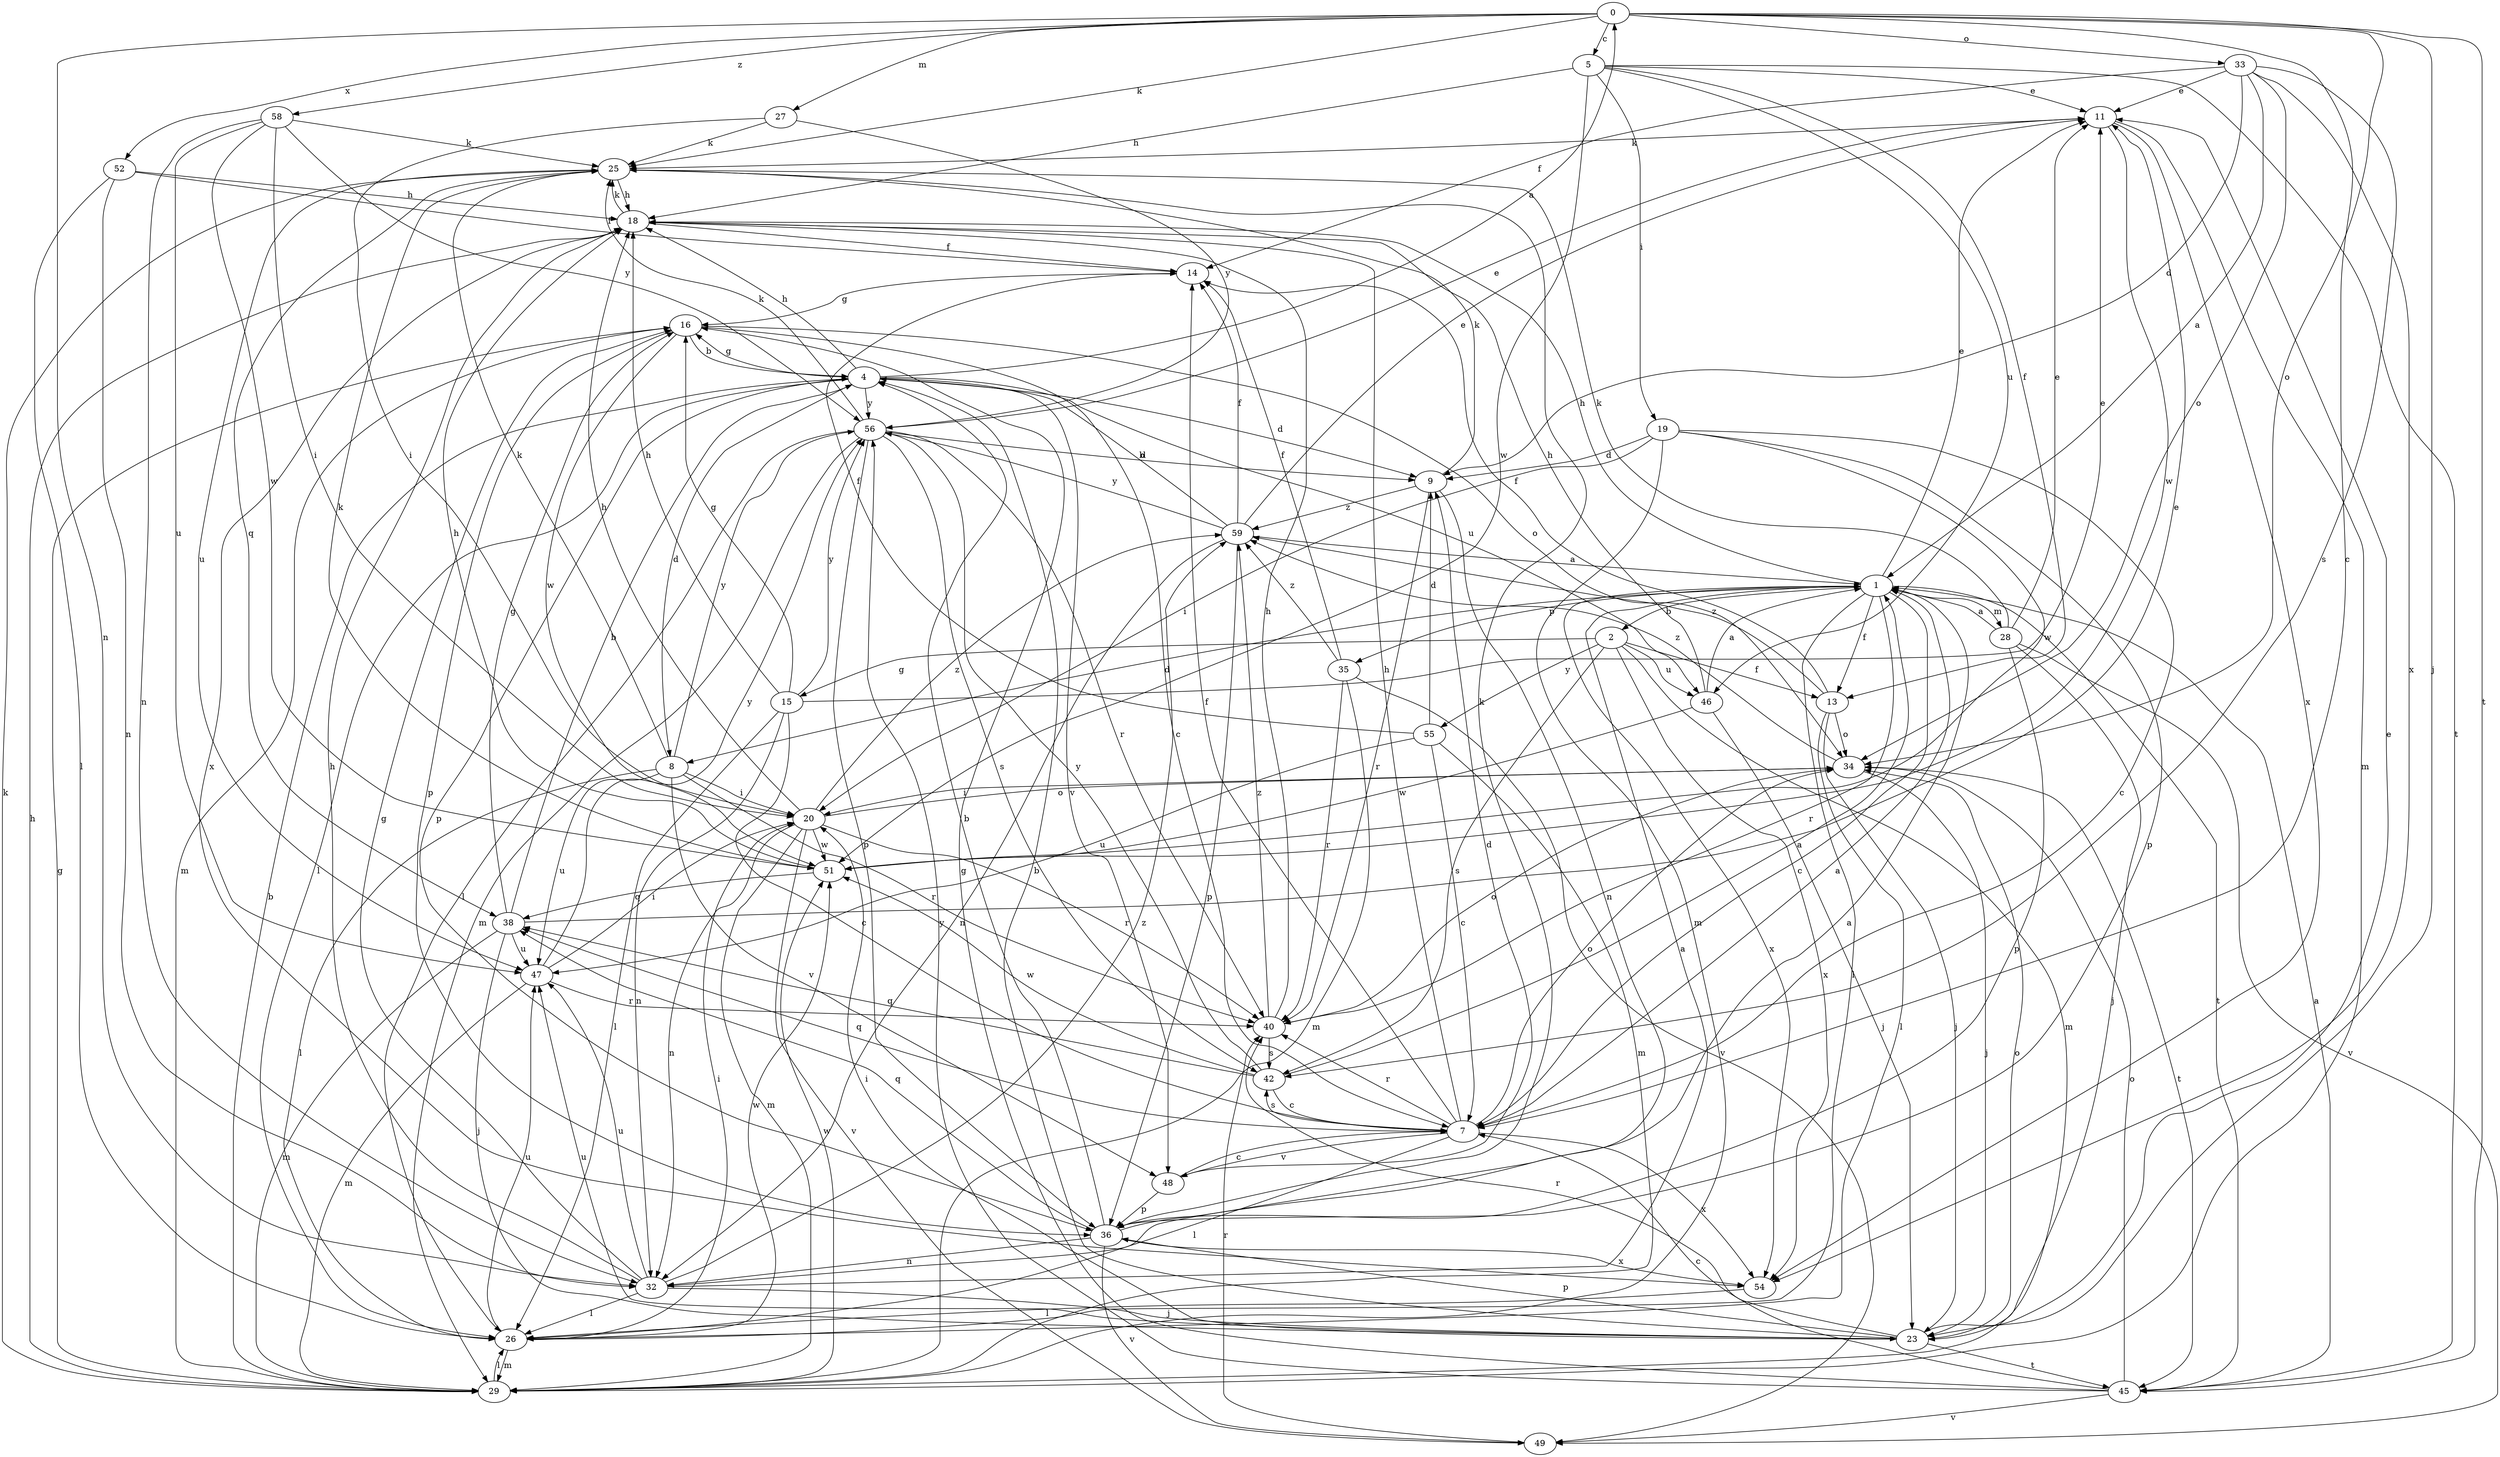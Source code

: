 strict digraph  {
0;
1;
2;
4;
5;
7;
8;
9;
11;
13;
14;
15;
16;
18;
19;
20;
23;
25;
26;
27;
28;
29;
32;
33;
34;
35;
36;
38;
40;
42;
45;
46;
47;
48;
49;
51;
52;
54;
55;
56;
58;
59;
0 -> 5  [label=c];
0 -> 7  [label=c];
0 -> 23  [label=j];
0 -> 25  [label=k];
0 -> 27  [label=m];
0 -> 32  [label=n];
0 -> 33  [label=o];
0 -> 34  [label=o];
0 -> 45  [label=t];
0 -> 52  [label=x];
0 -> 58  [label=z];
1 -> 2  [label=b];
1 -> 7  [label=c];
1 -> 8  [label=d];
1 -> 11  [label=e];
1 -> 13  [label=f];
1 -> 18  [label=h];
1 -> 26  [label=l];
1 -> 28  [label=m];
1 -> 35  [label=p];
1 -> 40  [label=r];
1 -> 45  [label=t];
1 -> 54  [label=x];
2 -> 13  [label=f];
2 -> 15  [label=g];
2 -> 29  [label=m];
2 -> 42  [label=s];
2 -> 46  [label=u];
2 -> 54  [label=x];
2 -> 55  [label=y];
4 -> 0  [label=a];
4 -> 8  [label=d];
4 -> 9  [label=d];
4 -> 16  [label=g];
4 -> 18  [label=h];
4 -> 26  [label=l];
4 -> 36  [label=p];
4 -> 46  [label=u];
4 -> 48  [label=v];
4 -> 56  [label=y];
5 -> 11  [label=e];
5 -> 13  [label=f];
5 -> 18  [label=h];
5 -> 19  [label=i];
5 -> 45  [label=t];
5 -> 46  [label=u];
5 -> 51  [label=w];
7 -> 1  [label=a];
7 -> 14  [label=f];
7 -> 18  [label=h];
7 -> 26  [label=l];
7 -> 34  [label=o];
7 -> 38  [label=q];
7 -> 40  [label=r];
7 -> 42  [label=s];
7 -> 48  [label=v];
7 -> 54  [label=x];
8 -> 20  [label=i];
8 -> 25  [label=k];
8 -> 26  [label=l];
8 -> 40  [label=r];
8 -> 47  [label=u];
8 -> 48  [label=v];
8 -> 56  [label=y];
9 -> 25  [label=k];
9 -> 32  [label=n];
9 -> 40  [label=r];
9 -> 59  [label=z];
11 -> 25  [label=k];
11 -> 29  [label=m];
11 -> 51  [label=w];
11 -> 54  [label=x];
13 -> 14  [label=f];
13 -> 23  [label=j];
13 -> 26  [label=l];
13 -> 34  [label=o];
13 -> 59  [label=z];
14 -> 16  [label=g];
15 -> 7  [label=c];
15 -> 11  [label=e];
15 -> 16  [label=g];
15 -> 18  [label=h];
15 -> 26  [label=l];
15 -> 32  [label=n];
15 -> 56  [label=y];
16 -> 4  [label=b];
16 -> 7  [label=c];
16 -> 29  [label=m];
16 -> 34  [label=o];
16 -> 36  [label=p];
16 -> 51  [label=w];
18 -> 14  [label=f];
18 -> 25  [label=k];
18 -> 54  [label=x];
19 -> 7  [label=c];
19 -> 9  [label=d];
19 -> 20  [label=i];
19 -> 29  [label=m];
19 -> 36  [label=p];
19 -> 51  [label=w];
20 -> 18  [label=h];
20 -> 29  [label=m];
20 -> 32  [label=n];
20 -> 34  [label=o];
20 -> 40  [label=r];
20 -> 49  [label=v];
20 -> 51  [label=w];
20 -> 59  [label=z];
23 -> 4  [label=b];
23 -> 11  [label=e];
23 -> 20  [label=i];
23 -> 34  [label=o];
23 -> 36  [label=p];
23 -> 40  [label=r];
23 -> 45  [label=t];
23 -> 47  [label=u];
25 -> 18  [label=h];
25 -> 38  [label=q];
25 -> 47  [label=u];
26 -> 20  [label=i];
26 -> 29  [label=m];
26 -> 47  [label=u];
26 -> 51  [label=w];
27 -> 20  [label=i];
27 -> 25  [label=k];
27 -> 56  [label=y];
28 -> 1  [label=a];
28 -> 11  [label=e];
28 -> 23  [label=j];
28 -> 25  [label=k];
28 -> 36  [label=p];
28 -> 49  [label=v];
29 -> 4  [label=b];
29 -> 16  [label=g];
29 -> 18  [label=h];
29 -> 25  [label=k];
29 -> 26  [label=l];
29 -> 51  [label=w];
32 -> 1  [label=a];
32 -> 16  [label=g];
32 -> 18  [label=h];
32 -> 23  [label=j];
32 -> 26  [label=l];
32 -> 47  [label=u];
32 -> 59  [label=z];
33 -> 1  [label=a];
33 -> 9  [label=d];
33 -> 11  [label=e];
33 -> 14  [label=f];
33 -> 34  [label=o];
33 -> 42  [label=s];
33 -> 54  [label=x];
34 -> 20  [label=i];
34 -> 23  [label=j];
34 -> 45  [label=t];
34 -> 59  [label=z];
35 -> 14  [label=f];
35 -> 29  [label=m];
35 -> 40  [label=r];
35 -> 49  [label=v];
35 -> 59  [label=z];
36 -> 1  [label=a];
36 -> 4  [label=b];
36 -> 25  [label=k];
36 -> 32  [label=n];
36 -> 38  [label=q];
36 -> 49  [label=v];
36 -> 54  [label=x];
38 -> 4  [label=b];
38 -> 11  [label=e];
38 -> 16  [label=g];
38 -> 23  [label=j];
38 -> 29  [label=m];
38 -> 47  [label=u];
40 -> 18  [label=h];
40 -> 34  [label=o];
40 -> 42  [label=s];
40 -> 59  [label=z];
42 -> 1  [label=a];
42 -> 7  [label=c];
42 -> 38  [label=q];
42 -> 51  [label=w];
42 -> 56  [label=y];
45 -> 1  [label=a];
45 -> 7  [label=c];
45 -> 16  [label=g];
45 -> 34  [label=o];
45 -> 49  [label=v];
45 -> 56  [label=y];
46 -> 1  [label=a];
46 -> 18  [label=h];
46 -> 23  [label=j];
46 -> 51  [label=w];
47 -> 20  [label=i];
47 -> 29  [label=m];
47 -> 40  [label=r];
47 -> 56  [label=y];
48 -> 7  [label=c];
48 -> 9  [label=d];
48 -> 36  [label=p];
49 -> 40  [label=r];
51 -> 18  [label=h];
51 -> 25  [label=k];
51 -> 38  [label=q];
52 -> 14  [label=f];
52 -> 18  [label=h];
52 -> 26  [label=l];
52 -> 32  [label=n];
54 -> 26  [label=l];
55 -> 7  [label=c];
55 -> 9  [label=d];
55 -> 14  [label=f];
55 -> 29  [label=m];
55 -> 47  [label=u];
56 -> 9  [label=d];
56 -> 11  [label=e];
56 -> 25  [label=k];
56 -> 26  [label=l];
56 -> 29  [label=m];
56 -> 36  [label=p];
56 -> 40  [label=r];
56 -> 42  [label=s];
58 -> 20  [label=i];
58 -> 25  [label=k];
58 -> 32  [label=n];
58 -> 47  [label=u];
58 -> 51  [label=w];
58 -> 56  [label=y];
59 -> 1  [label=a];
59 -> 4  [label=b];
59 -> 11  [label=e];
59 -> 14  [label=f];
59 -> 32  [label=n];
59 -> 36  [label=p];
59 -> 56  [label=y];
}
